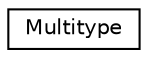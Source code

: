 digraph "Graphical Class Hierarchy"
{
  edge [fontname="Helvetica",fontsize="10",labelfontname="Helvetica",labelfontsize="10"];
  node [fontname="Helvetica",fontsize="10",shape=record];
  rankdir="LR";
  Node0 [label="Multitype",height=0.2,width=0.4,color="black", fillcolor="white", style="filled",URL="$unionMultitype.html"];
}
